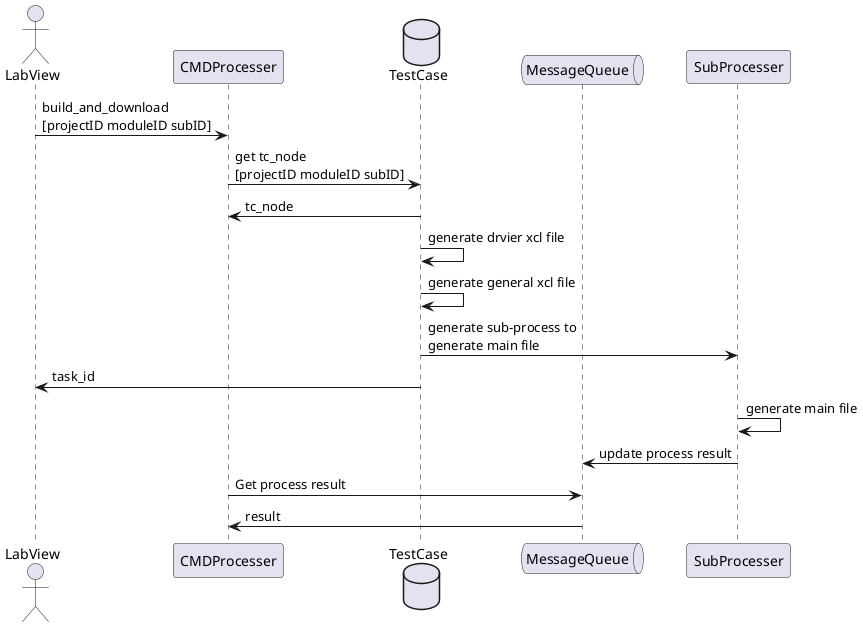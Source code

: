 @startuml
actor LabView as LV
participant CMDProcesser as CP
database TestCase as TC
queue MessageQueue as MQ
participant SubProcesser as SP

LV -> CP : build_and_download\n[projectID moduleID subID]
CP -> TC : get tc_node\n[projectID moduleID subID]
TC -> CP : tc_node
TC -> TC : generate drvier xcl file
TC -> TC : generate general xcl file
TC -> SP : generate sub-process to\ngenerate main file
TC -> LV : task_id
SP -> SP : generate main file
SP -> MQ : update process result
CP -> MQ : Get process result
MQ -> CP : result

@enduml